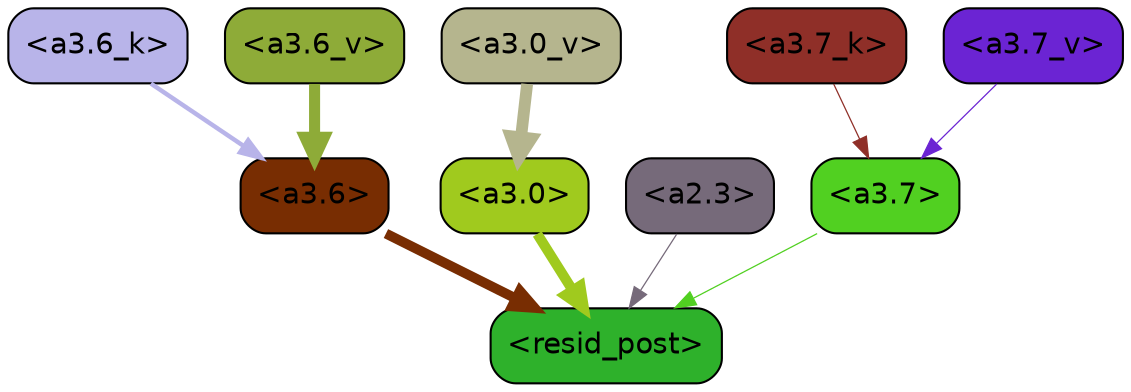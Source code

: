 strict digraph "" {
	graph [bgcolor=transparent,
		layout=dot,
		overlap=false,
		splines=true
	];
	"<a3.7>"	[color=black,
		fillcolor="#51d021",
		fontname=Helvetica,
		shape=box,
		style="filled, rounded"];
	"<resid_post>"	[color=black,
		fillcolor="#2eb12b",
		fontname=Helvetica,
		shape=box,
		style="filled, rounded"];
	"<a3.7>" -> "<resid_post>"	[color="#51d021",
		penwidth=0.6];
	"<a3.6>"	[color=black,
		fillcolor="#782d02",
		fontname=Helvetica,
		shape=box,
		style="filled, rounded"];
	"<a3.6>" -> "<resid_post>"	[color="#782d02",
		penwidth=4.746312499046326];
	"<a3.0>"	[color=black,
		fillcolor="#a0ca1e",
		fontname=Helvetica,
		shape=box,
		style="filled, rounded"];
	"<a3.0>" -> "<resid_post>"	[color="#a0ca1e",
		penwidth=4.896343111991882];
	"<a2.3>"	[color=black,
		fillcolor="#766a7a",
		fontname=Helvetica,
		shape=box,
		style="filled, rounded"];
	"<a2.3>" -> "<resid_post>"	[color="#766a7a",
		penwidth=0.6];
	"<a3.7_k>"	[color=black,
		fillcolor="#8f2f28",
		fontname=Helvetica,
		shape=box,
		style="filled, rounded"];
	"<a3.7_k>" -> "<a3.7>"	[color="#8f2f28",
		penwidth=0.6];
	"<a3.6_k>"	[color=black,
		fillcolor="#b8b4e9",
		fontname=Helvetica,
		shape=box,
		style="filled, rounded"];
	"<a3.6_k>" -> "<a3.6>"	[color="#b8b4e9",
		penwidth=2.13908451795578];
	"<a3.7_v>"	[color=black,
		fillcolor="#6b24d3",
		fontname=Helvetica,
		shape=box,
		style="filled, rounded"];
	"<a3.7_v>" -> "<a3.7>"	[color="#6b24d3",
		penwidth=0.6];
	"<a3.6_v>"	[color=black,
		fillcolor="#8eab38",
		fontname=Helvetica,
		shape=box,
		style="filled, rounded"];
	"<a3.6_v>" -> "<a3.6>"	[color="#8eab38",
		penwidth=5.297133803367615];
	"<a3.0_v>"	[color=black,
		fillcolor="#b5b58e",
		fontname=Helvetica,
		shape=box,
		style="filled, rounded"];
	"<a3.0_v>" -> "<a3.0>"	[color="#b5b58e",
		penwidth=5.680712580680847];
}
